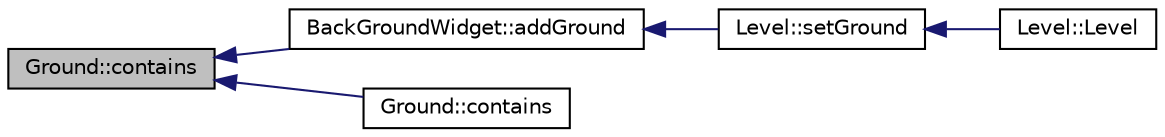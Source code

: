 digraph G
{
  edge [fontname="Helvetica",fontsize="10",labelfontname="Helvetica",labelfontsize="10"];
  node [fontname="Helvetica",fontsize="10",shape=record];
  rankdir="LR";
  Node1 [label="Ground::contains",height=0.2,width=0.4,color="black", fillcolor="grey75", style="filled" fontcolor="black"];
  Node1 -> Node2 [dir="back",color="midnightblue",fontsize="10",style="solid",fontname="Helvetica"];
  Node2 [label="BackGroundWidget::addGround",height=0.2,width=0.4,color="black", fillcolor="white", style="filled",URL="$classBackGroundWidget.html#aa610e5a4a268b1359f1f01affc78ca38"];
  Node2 -> Node3 [dir="back",color="midnightblue",fontsize="10",style="solid",fontname="Helvetica"];
  Node3 [label="Level::setGround",height=0.2,width=0.4,color="black", fillcolor="white", style="filled",URL="$classLevel.html#ab2bf758dd86c1e3a6267d794d02327b3"];
  Node3 -> Node4 [dir="back",color="midnightblue",fontsize="10",style="solid",fontname="Helvetica"];
  Node4 [label="Level::Level",height=0.2,width=0.4,color="black", fillcolor="white", style="filled",URL="$classLevel.html#aab4805fc7397cd5ab9d9852a1d403a0d"];
  Node1 -> Node5 [dir="back",color="midnightblue",fontsize="10",style="solid",fontname="Helvetica"];
  Node5 [label="Ground::contains",height=0.2,width=0.4,color="black", fillcolor="white", style="filled",URL="$classGround.html#a66b9e451892b510b76eaabe6873ea14a"];
}
